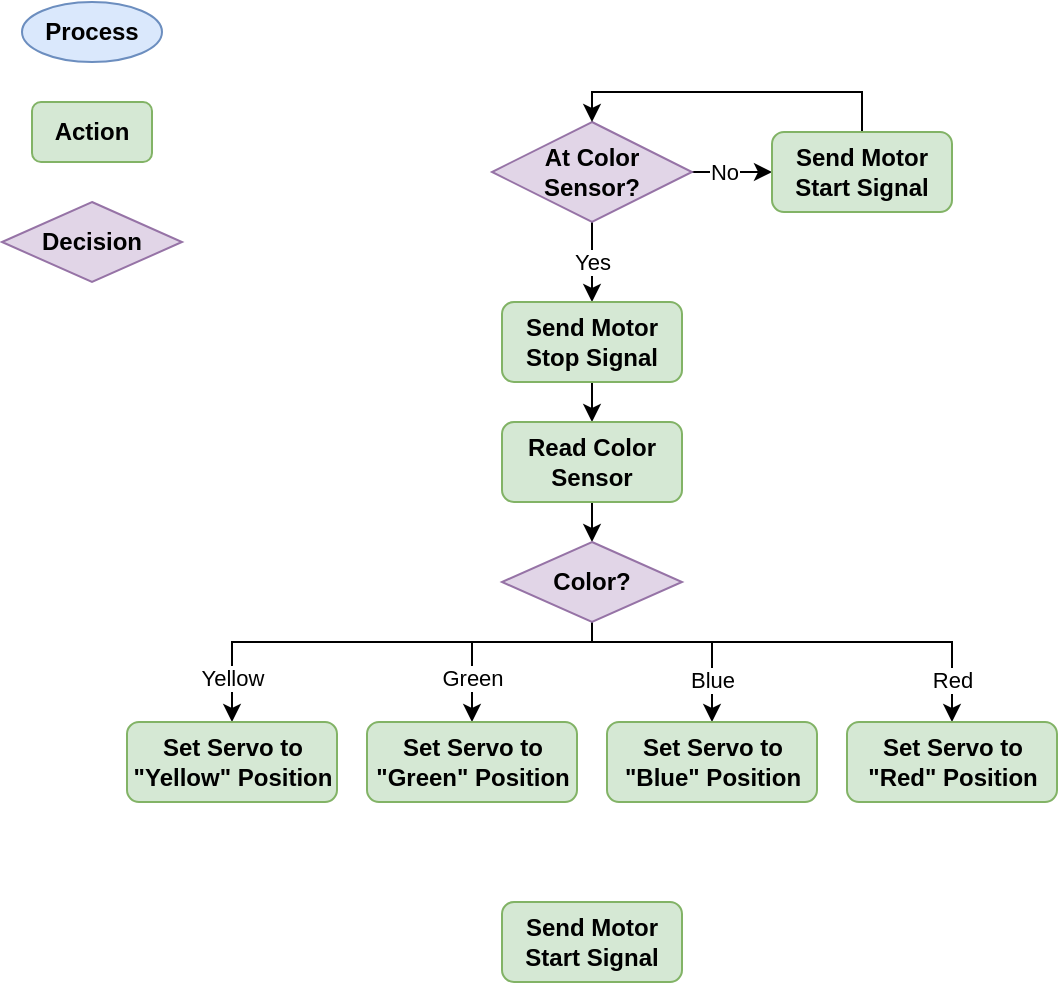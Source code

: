 <mxfile version="24.8.4">
  <diagram name="Page-1" id="-ndlS0dlIfrkDwKK1-dN">
    <mxGraphModel dx="989" dy="592" grid="1" gridSize="10" guides="1" tooltips="1" connect="1" arrows="1" fold="1" page="1" pageScale="1" pageWidth="850" pageHeight="1100" math="0" shadow="0">
      <root>
        <mxCell id="0" />
        <mxCell id="1" parent="0" />
        <mxCell id="dJUTaIPtVQpQDZYuBgMY-1" value="Process" style="ellipse;whiteSpace=wrap;html=1;fontStyle=1;fillColor=#dae8fc;strokeColor=#6c8ebf;" vertex="1" parent="1">
          <mxGeometry x="75" y="200" width="70" height="30" as="geometry" />
        </mxCell>
        <mxCell id="dJUTaIPtVQpQDZYuBgMY-3" value="Decision" style="rhombus;whiteSpace=wrap;html=1;fontStyle=1;fillColor=#e1d5e7;strokeColor=#9673a6;" vertex="1" parent="1">
          <mxGeometry x="65" y="300" width="90" height="40" as="geometry" />
        </mxCell>
        <mxCell id="dJUTaIPtVQpQDZYuBgMY-4" value="Action" style="rounded=1;whiteSpace=wrap;html=1;fontStyle=1;fillColor=#d5e8d4;strokeColor=#82b366;" vertex="1" parent="1">
          <mxGeometry x="80" y="250" width="60" height="30" as="geometry" />
        </mxCell>
        <mxCell id="dJUTaIPtVQpQDZYuBgMY-23" style="edgeStyle=orthogonalEdgeStyle;rounded=0;orthogonalLoop=1;jettySize=auto;html=1;exitX=1;exitY=0.5;exitDx=0;exitDy=0;entryX=0;entryY=0.5;entryDx=0;entryDy=0;" edge="1" parent="1" source="dJUTaIPtVQpQDZYuBgMY-10" target="dJUTaIPtVQpQDZYuBgMY-14">
          <mxGeometry relative="1" as="geometry" />
        </mxCell>
        <mxCell id="dJUTaIPtVQpQDZYuBgMY-29" value="No" style="edgeLabel;html=1;align=center;verticalAlign=middle;resizable=0;points=[];" vertex="1" connectable="0" parent="dJUTaIPtVQpQDZYuBgMY-23">
          <mxGeometry x="-0.229" relative="1" as="geometry">
            <mxPoint as="offset" />
          </mxGeometry>
        </mxCell>
        <mxCell id="dJUTaIPtVQpQDZYuBgMY-47" style="edgeStyle=orthogonalEdgeStyle;rounded=0;orthogonalLoop=1;jettySize=auto;html=1;exitX=0.5;exitY=1;exitDx=0;exitDy=0;entryX=0.5;entryY=0;entryDx=0;entryDy=0;" edge="1" parent="1" source="dJUTaIPtVQpQDZYuBgMY-10" target="dJUTaIPtVQpQDZYuBgMY-27">
          <mxGeometry relative="1" as="geometry" />
        </mxCell>
        <mxCell id="dJUTaIPtVQpQDZYuBgMY-48" value="Yes" style="edgeLabel;html=1;align=center;verticalAlign=middle;resizable=0;points=[];" vertex="1" connectable="0" parent="dJUTaIPtVQpQDZYuBgMY-47">
          <mxGeometry x="-0.444" relative="1" as="geometry">
            <mxPoint y="9" as="offset" />
          </mxGeometry>
        </mxCell>
        <mxCell id="dJUTaIPtVQpQDZYuBgMY-10" value="At Color Sensor?" style="rhombus;whiteSpace=wrap;html=1;fontStyle=1;fillColor=#e1d5e7;strokeColor=#9673a6;" vertex="1" parent="1">
          <mxGeometry x="310" y="260" width="100" height="50" as="geometry" />
        </mxCell>
        <mxCell id="dJUTaIPtVQpQDZYuBgMY-26" style="edgeStyle=orthogonalEdgeStyle;rounded=0;orthogonalLoop=1;jettySize=auto;html=1;exitX=0.5;exitY=0;exitDx=0;exitDy=0;entryX=0.5;entryY=0;entryDx=0;entryDy=0;" edge="1" parent="1" source="dJUTaIPtVQpQDZYuBgMY-14" target="dJUTaIPtVQpQDZYuBgMY-10">
          <mxGeometry relative="1" as="geometry" />
        </mxCell>
        <mxCell id="dJUTaIPtVQpQDZYuBgMY-14" value="Send Motor Start Signal" style="rounded=1;whiteSpace=wrap;html=1;fontStyle=1;fillColor=#d5e8d4;strokeColor=#82b366;" vertex="1" parent="1">
          <mxGeometry x="450" y="265" width="90" height="40" as="geometry" />
        </mxCell>
        <mxCell id="dJUTaIPtVQpQDZYuBgMY-49" style="edgeStyle=orthogonalEdgeStyle;rounded=0;orthogonalLoop=1;jettySize=auto;html=1;exitX=0.5;exitY=1;exitDx=0;exitDy=0;entryX=0.5;entryY=0;entryDx=0;entryDy=0;" edge="1" parent="1" source="dJUTaIPtVQpQDZYuBgMY-27" target="dJUTaIPtVQpQDZYuBgMY-31">
          <mxGeometry relative="1" as="geometry" />
        </mxCell>
        <mxCell id="dJUTaIPtVQpQDZYuBgMY-27" value="Send Motor Stop Signal" style="rounded=1;whiteSpace=wrap;html=1;fontStyle=1;fillColor=#d5e8d4;strokeColor=#82b366;" vertex="1" parent="1">
          <mxGeometry x="315" y="350" width="90" height="40" as="geometry" />
        </mxCell>
        <mxCell id="dJUTaIPtVQpQDZYuBgMY-50" style="edgeStyle=orthogonalEdgeStyle;rounded=0;orthogonalLoop=1;jettySize=auto;html=1;exitX=0.5;exitY=1;exitDx=0;exitDy=0;entryX=0.5;entryY=0;entryDx=0;entryDy=0;" edge="1" parent="1" source="dJUTaIPtVQpQDZYuBgMY-31" target="dJUTaIPtVQpQDZYuBgMY-32">
          <mxGeometry relative="1" as="geometry" />
        </mxCell>
        <mxCell id="dJUTaIPtVQpQDZYuBgMY-31" value="Read Color Sensor" style="rounded=1;whiteSpace=wrap;html=1;fontStyle=1;fillColor=#d5e8d4;strokeColor=#82b366;" vertex="1" parent="1">
          <mxGeometry x="315" y="410" width="90" height="40" as="geometry" />
        </mxCell>
        <mxCell id="dJUTaIPtVQpQDZYuBgMY-39" style="edgeStyle=orthogonalEdgeStyle;rounded=0;orthogonalLoop=1;jettySize=auto;html=1;exitX=0.5;exitY=1;exitDx=0;exitDy=0;entryX=0.5;entryY=0;entryDx=0;entryDy=0;" edge="1" parent="1" source="dJUTaIPtVQpQDZYuBgMY-32" target="dJUTaIPtVQpQDZYuBgMY-37">
          <mxGeometry relative="1" as="geometry">
            <Array as="points">
              <mxPoint x="360" y="520" />
              <mxPoint x="300" y="520" />
            </Array>
          </mxGeometry>
        </mxCell>
        <mxCell id="dJUTaIPtVQpQDZYuBgMY-44" value="Green" style="edgeLabel;html=1;align=center;verticalAlign=middle;resizable=0;points=[];" vertex="1" connectable="0" parent="dJUTaIPtVQpQDZYuBgMY-39">
          <mxGeometry x="0.6" y="-1" relative="1" as="geometry">
            <mxPoint x="1" as="offset" />
          </mxGeometry>
        </mxCell>
        <mxCell id="dJUTaIPtVQpQDZYuBgMY-40" style="edgeStyle=orthogonalEdgeStyle;rounded=0;orthogonalLoop=1;jettySize=auto;html=1;exitX=0.5;exitY=1;exitDx=0;exitDy=0;entryX=0.5;entryY=0;entryDx=0;entryDy=0;" edge="1" parent="1" source="dJUTaIPtVQpQDZYuBgMY-32" target="dJUTaIPtVQpQDZYuBgMY-36">
          <mxGeometry relative="1" as="geometry">
            <Array as="points">
              <mxPoint x="360" y="520" />
              <mxPoint x="180" y="520" />
            </Array>
          </mxGeometry>
        </mxCell>
        <mxCell id="dJUTaIPtVQpQDZYuBgMY-43" value="Yellow" style="edgeLabel;html=1;align=center;verticalAlign=middle;resizable=0;points=[];" vertex="1" connectable="0" parent="dJUTaIPtVQpQDZYuBgMY-40">
          <mxGeometry x="0.803" relative="1" as="geometry">
            <mxPoint as="offset" />
          </mxGeometry>
        </mxCell>
        <mxCell id="dJUTaIPtVQpQDZYuBgMY-41" style="edgeStyle=orthogonalEdgeStyle;rounded=0;orthogonalLoop=1;jettySize=auto;html=1;exitX=0.5;exitY=1;exitDx=0;exitDy=0;entryX=0.5;entryY=0;entryDx=0;entryDy=0;" edge="1" parent="1" source="dJUTaIPtVQpQDZYuBgMY-32" target="dJUTaIPtVQpQDZYuBgMY-35">
          <mxGeometry relative="1" as="geometry">
            <Array as="points">
              <mxPoint x="360" y="520" />
              <mxPoint x="420" y="520" />
            </Array>
          </mxGeometry>
        </mxCell>
        <mxCell id="dJUTaIPtVQpQDZYuBgMY-45" value="Blue" style="edgeLabel;html=1;align=center;verticalAlign=middle;resizable=0;points=[];" vertex="1" connectable="0" parent="dJUTaIPtVQpQDZYuBgMY-41">
          <mxGeometry x="0.615" relative="1" as="geometry">
            <mxPoint as="offset" />
          </mxGeometry>
        </mxCell>
        <mxCell id="dJUTaIPtVQpQDZYuBgMY-42" style="edgeStyle=orthogonalEdgeStyle;rounded=0;orthogonalLoop=1;jettySize=auto;html=1;exitX=0.5;exitY=1;exitDx=0;exitDy=0;" edge="1" parent="1" source="dJUTaIPtVQpQDZYuBgMY-32" target="dJUTaIPtVQpQDZYuBgMY-38">
          <mxGeometry relative="1" as="geometry">
            <Array as="points">
              <mxPoint x="360" y="520" />
              <mxPoint x="540" y="520" />
            </Array>
          </mxGeometry>
        </mxCell>
        <mxCell id="dJUTaIPtVQpQDZYuBgMY-46" value="Red" style="edgeLabel;html=1;align=center;verticalAlign=middle;resizable=0;points=[];" vertex="1" connectable="0" parent="dJUTaIPtVQpQDZYuBgMY-42">
          <mxGeometry x="0.814" relative="1" as="geometry">
            <mxPoint as="offset" />
          </mxGeometry>
        </mxCell>
        <mxCell id="dJUTaIPtVQpQDZYuBgMY-32" value="Color?" style="rhombus;whiteSpace=wrap;html=1;fontStyle=1;fillColor=#e1d5e7;strokeColor=#9673a6;" vertex="1" parent="1">
          <mxGeometry x="315" y="470" width="90" height="40" as="geometry" />
        </mxCell>
        <mxCell id="dJUTaIPtVQpQDZYuBgMY-35" value="Set Servo to &quot;Blue&quot; Position" style="rounded=1;whiteSpace=wrap;html=1;fontStyle=1;fillColor=#d5e8d4;strokeColor=#82b366;" vertex="1" parent="1">
          <mxGeometry x="367.5" y="560" width="105" height="40" as="geometry" />
        </mxCell>
        <mxCell id="dJUTaIPtVQpQDZYuBgMY-36" value="Set Servo to &quot;Yellow&quot; Position" style="rounded=1;whiteSpace=wrap;html=1;fontStyle=1;fillColor=#d5e8d4;strokeColor=#82b366;" vertex="1" parent="1">
          <mxGeometry x="127.5" y="560" width="105" height="40" as="geometry" />
        </mxCell>
        <mxCell id="dJUTaIPtVQpQDZYuBgMY-37" value="Set Servo to &quot;Green&quot; Position" style="rounded=1;whiteSpace=wrap;html=1;fontStyle=1;fillColor=#d5e8d4;strokeColor=#82b366;" vertex="1" parent="1">
          <mxGeometry x="247.5" y="560" width="105" height="40" as="geometry" />
        </mxCell>
        <mxCell id="dJUTaIPtVQpQDZYuBgMY-38" value="Set Servo to &quot;Red&quot; Position" style="rounded=1;whiteSpace=wrap;html=1;fontStyle=1;fillColor=#d5e8d4;strokeColor=#82b366;" vertex="1" parent="1">
          <mxGeometry x="487.5" y="560" width="105" height="40" as="geometry" />
        </mxCell>
        <mxCell id="dJUTaIPtVQpQDZYuBgMY-51" value="Send Motor Start Signal" style="rounded=1;whiteSpace=wrap;html=1;fontStyle=1;fillColor=#d5e8d4;strokeColor=#82b366;" vertex="1" parent="1">
          <mxGeometry x="315" y="650" width="90" height="40" as="geometry" />
        </mxCell>
      </root>
    </mxGraphModel>
  </diagram>
</mxfile>
